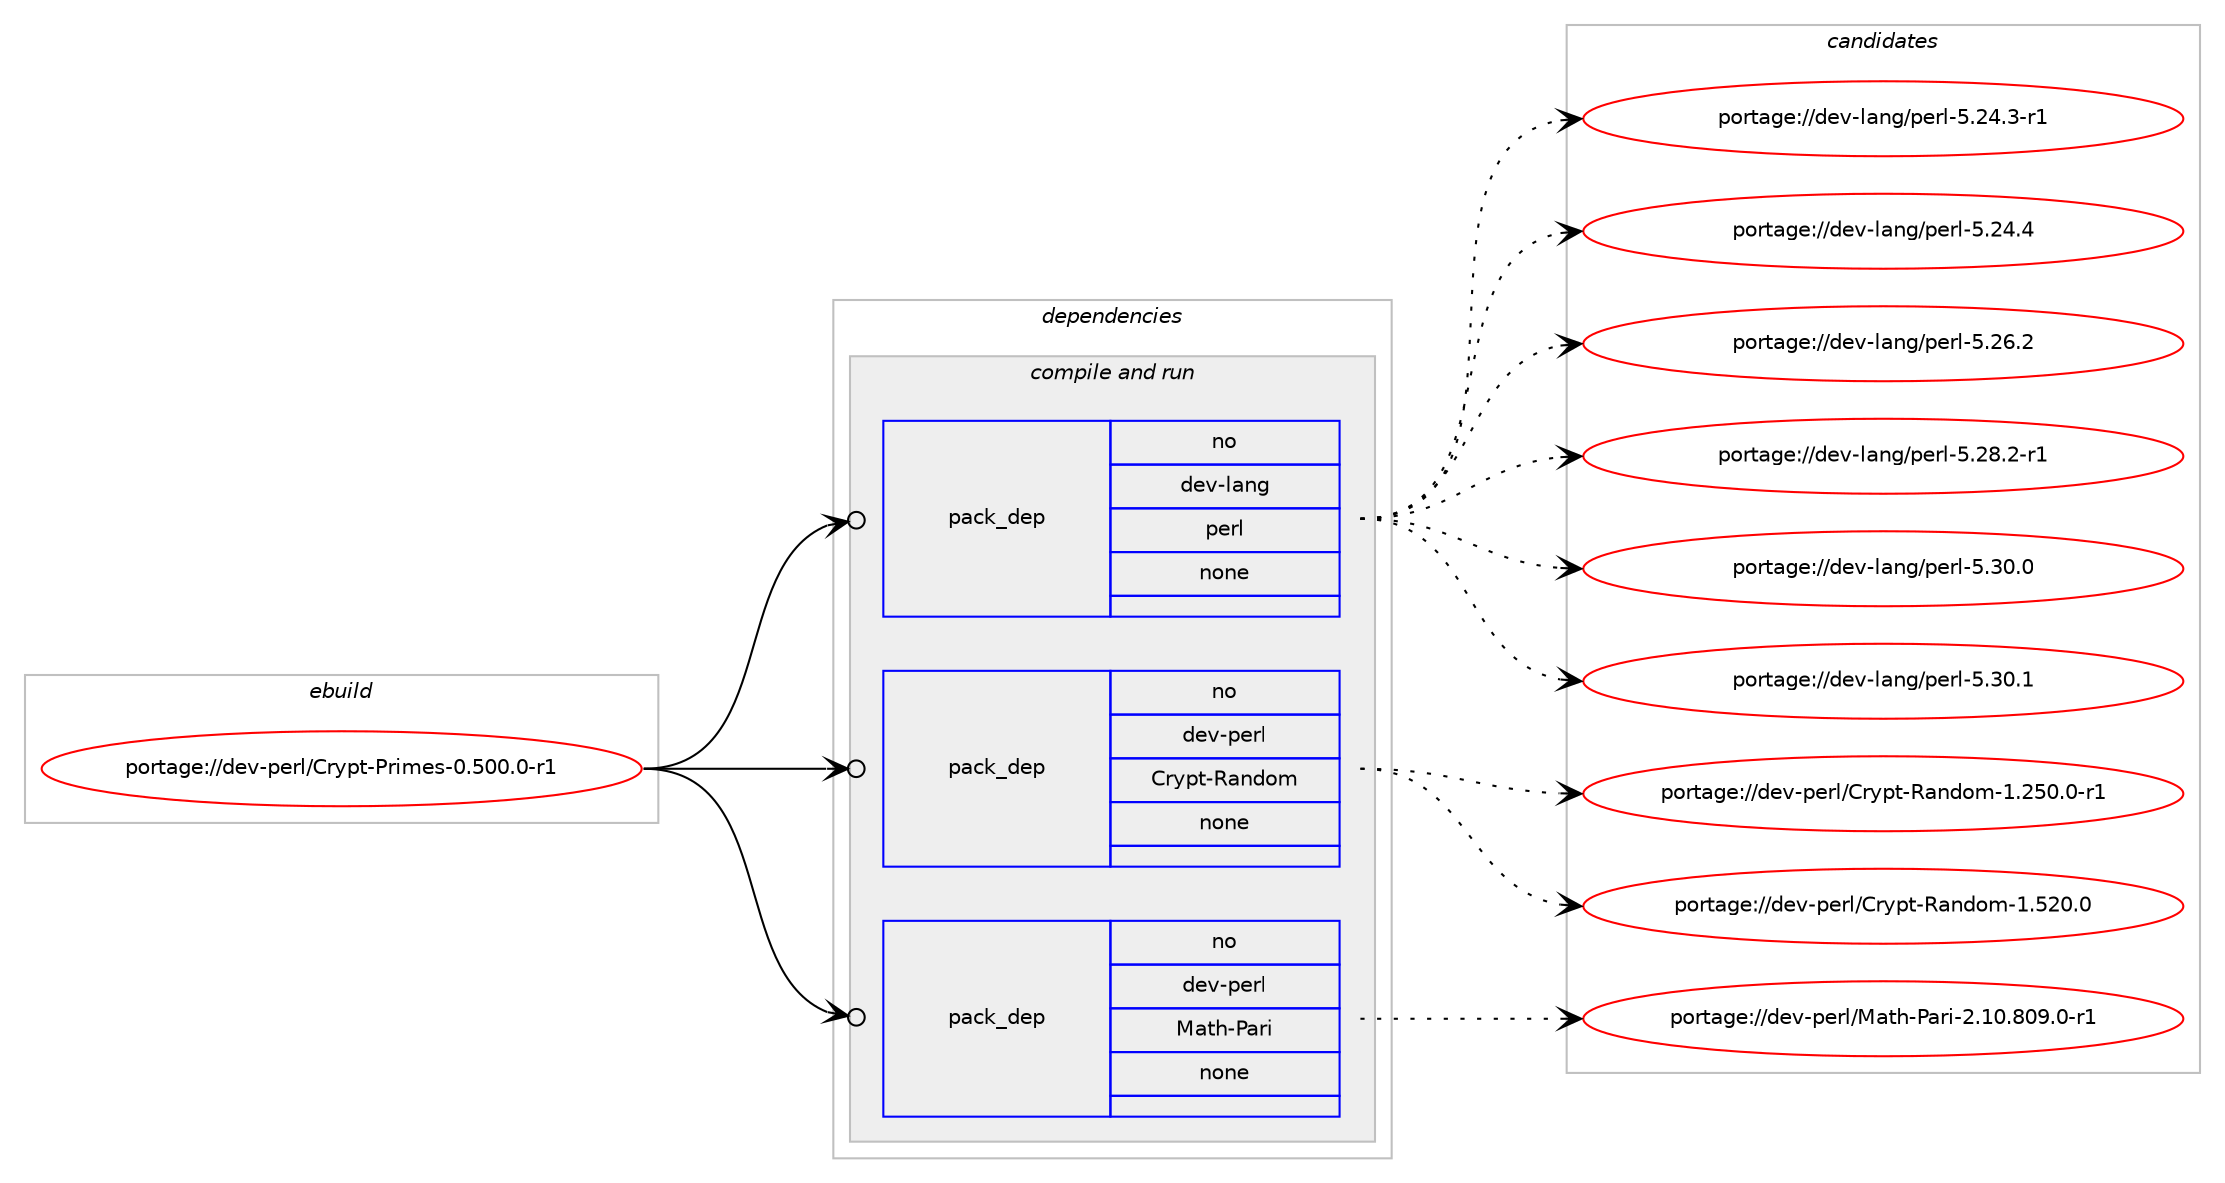 digraph prolog {

# *************
# Graph options
# *************

newrank=true;
concentrate=true;
compound=true;
graph [rankdir=LR,fontname=Helvetica,fontsize=10,ranksep=1.5];#, ranksep=2.5, nodesep=0.2];
edge  [arrowhead=vee];
node  [fontname=Helvetica,fontsize=10];

# **********
# The ebuild
# **********

subgraph cluster_leftcol {
color=gray;
rank=same;
label=<<i>ebuild</i>>;
id [label="portage://dev-perl/Crypt-Primes-0.500.0-r1", color=red, width=4, href="../dev-perl/Crypt-Primes-0.500.0-r1.svg"];
}

# ****************
# The dependencies
# ****************

subgraph cluster_midcol {
color=gray;
label=<<i>dependencies</i>>;
subgraph cluster_compile {
fillcolor="#eeeeee";
style=filled;
label=<<i>compile</i>>;
}
subgraph cluster_compileandrun {
fillcolor="#eeeeee";
style=filled;
label=<<i>compile and run</i>>;
subgraph pack84427 {
dependency110311 [label=<<TABLE BORDER="0" CELLBORDER="1" CELLSPACING="0" CELLPADDING="4" WIDTH="220"><TR><TD ROWSPAN="6" CELLPADDING="30">pack_dep</TD></TR><TR><TD WIDTH="110">no</TD></TR><TR><TD>dev-lang</TD></TR><TR><TD>perl</TD></TR><TR><TD>none</TD></TR><TR><TD></TD></TR></TABLE>>, shape=none, color=blue];
}
id:e -> dependency110311:w [weight=20,style="solid",arrowhead="odotvee"];
subgraph pack84428 {
dependency110312 [label=<<TABLE BORDER="0" CELLBORDER="1" CELLSPACING="0" CELLPADDING="4" WIDTH="220"><TR><TD ROWSPAN="6" CELLPADDING="30">pack_dep</TD></TR><TR><TD WIDTH="110">no</TD></TR><TR><TD>dev-perl</TD></TR><TR><TD>Crypt-Random</TD></TR><TR><TD>none</TD></TR><TR><TD></TD></TR></TABLE>>, shape=none, color=blue];
}
id:e -> dependency110312:w [weight=20,style="solid",arrowhead="odotvee"];
subgraph pack84429 {
dependency110313 [label=<<TABLE BORDER="0" CELLBORDER="1" CELLSPACING="0" CELLPADDING="4" WIDTH="220"><TR><TD ROWSPAN="6" CELLPADDING="30">pack_dep</TD></TR><TR><TD WIDTH="110">no</TD></TR><TR><TD>dev-perl</TD></TR><TR><TD>Math-Pari</TD></TR><TR><TD>none</TD></TR><TR><TD></TD></TR></TABLE>>, shape=none, color=blue];
}
id:e -> dependency110313:w [weight=20,style="solid",arrowhead="odotvee"];
}
subgraph cluster_run {
fillcolor="#eeeeee";
style=filled;
label=<<i>run</i>>;
}
}

# **************
# The candidates
# **************

subgraph cluster_choices {
rank=same;
color=gray;
label=<<i>candidates</i>>;

subgraph choice84427 {
color=black;
nodesep=1;
choiceportage100101118451089711010347112101114108455346505246514511449 [label="portage://dev-lang/perl-5.24.3-r1", color=red, width=4,href="../dev-lang/perl-5.24.3-r1.svg"];
choiceportage10010111845108971101034711210111410845534650524652 [label="portage://dev-lang/perl-5.24.4", color=red, width=4,href="../dev-lang/perl-5.24.4.svg"];
choiceportage10010111845108971101034711210111410845534650544650 [label="portage://dev-lang/perl-5.26.2", color=red, width=4,href="../dev-lang/perl-5.26.2.svg"];
choiceportage100101118451089711010347112101114108455346505646504511449 [label="portage://dev-lang/perl-5.28.2-r1", color=red, width=4,href="../dev-lang/perl-5.28.2-r1.svg"];
choiceportage10010111845108971101034711210111410845534651484648 [label="portage://dev-lang/perl-5.30.0", color=red, width=4,href="../dev-lang/perl-5.30.0.svg"];
choiceportage10010111845108971101034711210111410845534651484649 [label="portage://dev-lang/perl-5.30.1", color=red, width=4,href="../dev-lang/perl-5.30.1.svg"];
dependency110311:e -> choiceportage100101118451089711010347112101114108455346505246514511449:w [style=dotted,weight="100"];
dependency110311:e -> choiceportage10010111845108971101034711210111410845534650524652:w [style=dotted,weight="100"];
dependency110311:e -> choiceportage10010111845108971101034711210111410845534650544650:w [style=dotted,weight="100"];
dependency110311:e -> choiceportage100101118451089711010347112101114108455346505646504511449:w [style=dotted,weight="100"];
dependency110311:e -> choiceportage10010111845108971101034711210111410845534651484648:w [style=dotted,weight="100"];
dependency110311:e -> choiceportage10010111845108971101034711210111410845534651484649:w [style=dotted,weight="100"];
}
subgraph choice84428 {
color=black;
nodesep=1;
choiceportage10010111845112101114108476711412111211645829711010011110945494650534846484511449 [label="portage://dev-perl/Crypt-Random-1.250.0-r1", color=red, width=4,href="../dev-perl/Crypt-Random-1.250.0-r1.svg"];
choiceportage1001011184511210111410847671141211121164582971101001111094549465350484648 [label="portage://dev-perl/Crypt-Random-1.520.0", color=red, width=4,href="../dev-perl/Crypt-Random-1.520.0.svg"];
dependency110312:e -> choiceportage10010111845112101114108476711412111211645829711010011110945494650534846484511449:w [style=dotted,weight="100"];
dependency110312:e -> choiceportage1001011184511210111410847671141211121164582971101001111094549465350484648:w [style=dotted,weight="100"];
}
subgraph choice84429 {
color=black;
nodesep=1;
choiceportage1001011184511210111410847779711610445809711410545504649484656485746484511449 [label="portage://dev-perl/Math-Pari-2.10.809.0-r1", color=red, width=4,href="../dev-perl/Math-Pari-2.10.809.0-r1.svg"];
dependency110313:e -> choiceportage1001011184511210111410847779711610445809711410545504649484656485746484511449:w [style=dotted,weight="100"];
}
}

}
